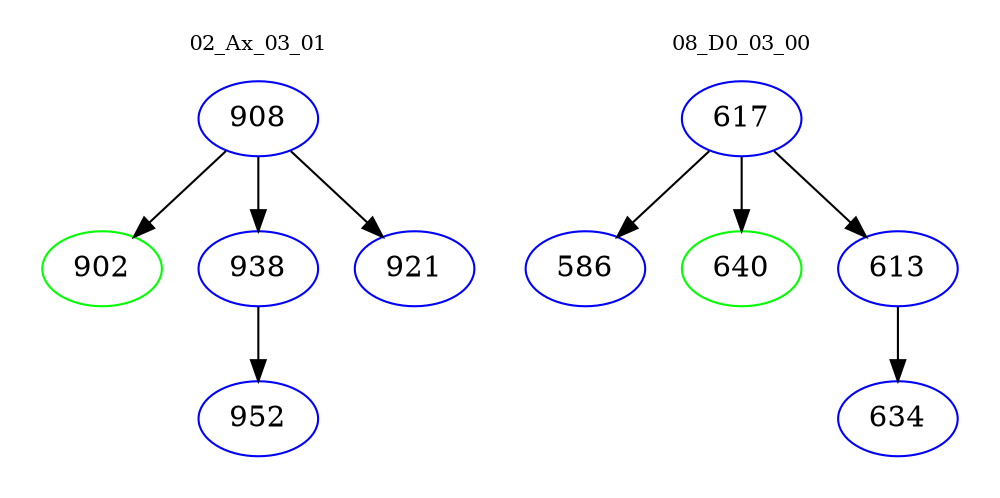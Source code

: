 digraph{
subgraph cluster_0 {
color = white
label = "02_Ax_03_01";
fontsize=10;
T0_908 [label="908", color="blue"]
T0_908 -> T0_902 [color="black"]
T0_902 [label="902", color="green"]
T0_908 -> T0_938 [color="black"]
T0_938 [label="938", color="blue"]
T0_938 -> T0_952 [color="black"]
T0_952 [label="952", color="blue"]
T0_908 -> T0_921 [color="black"]
T0_921 [label="921", color="blue"]
}
subgraph cluster_1 {
color = white
label = "08_D0_03_00";
fontsize=10;
T1_617 [label="617", color="blue"]
T1_617 -> T1_586 [color="black"]
T1_586 [label="586", color="blue"]
T1_617 -> T1_640 [color="black"]
T1_640 [label="640", color="green"]
T1_617 -> T1_613 [color="black"]
T1_613 [label="613", color="blue"]
T1_613 -> T1_634 [color="black"]
T1_634 [label="634", color="blue"]
}
}
